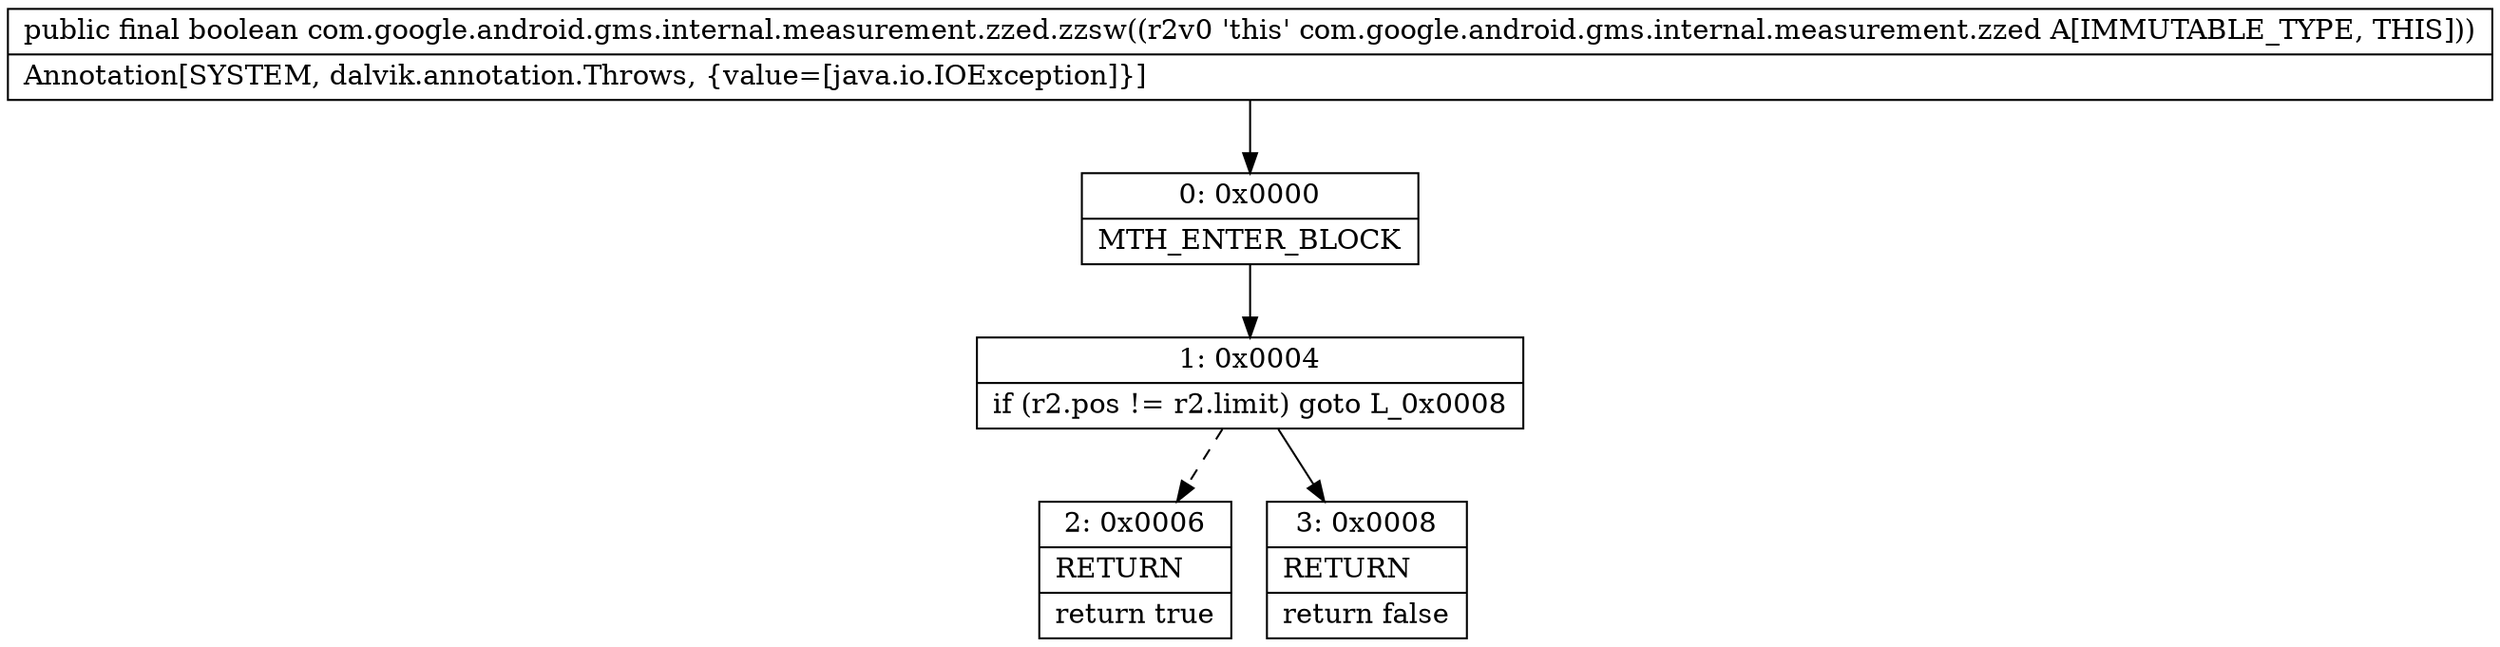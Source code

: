 digraph "CFG forcom.google.android.gms.internal.measurement.zzed.zzsw()Z" {
Node_0 [shape=record,label="{0\:\ 0x0000|MTH_ENTER_BLOCK\l}"];
Node_1 [shape=record,label="{1\:\ 0x0004|if (r2.pos != r2.limit) goto L_0x0008\l}"];
Node_2 [shape=record,label="{2\:\ 0x0006|RETURN\l|return true\l}"];
Node_3 [shape=record,label="{3\:\ 0x0008|RETURN\l|return false\l}"];
MethodNode[shape=record,label="{public final boolean com.google.android.gms.internal.measurement.zzed.zzsw((r2v0 'this' com.google.android.gms.internal.measurement.zzed A[IMMUTABLE_TYPE, THIS]))  | Annotation[SYSTEM, dalvik.annotation.Throws, \{value=[java.io.IOException]\}]\l}"];
MethodNode -> Node_0;
Node_0 -> Node_1;
Node_1 -> Node_2[style=dashed];
Node_1 -> Node_3;
}


